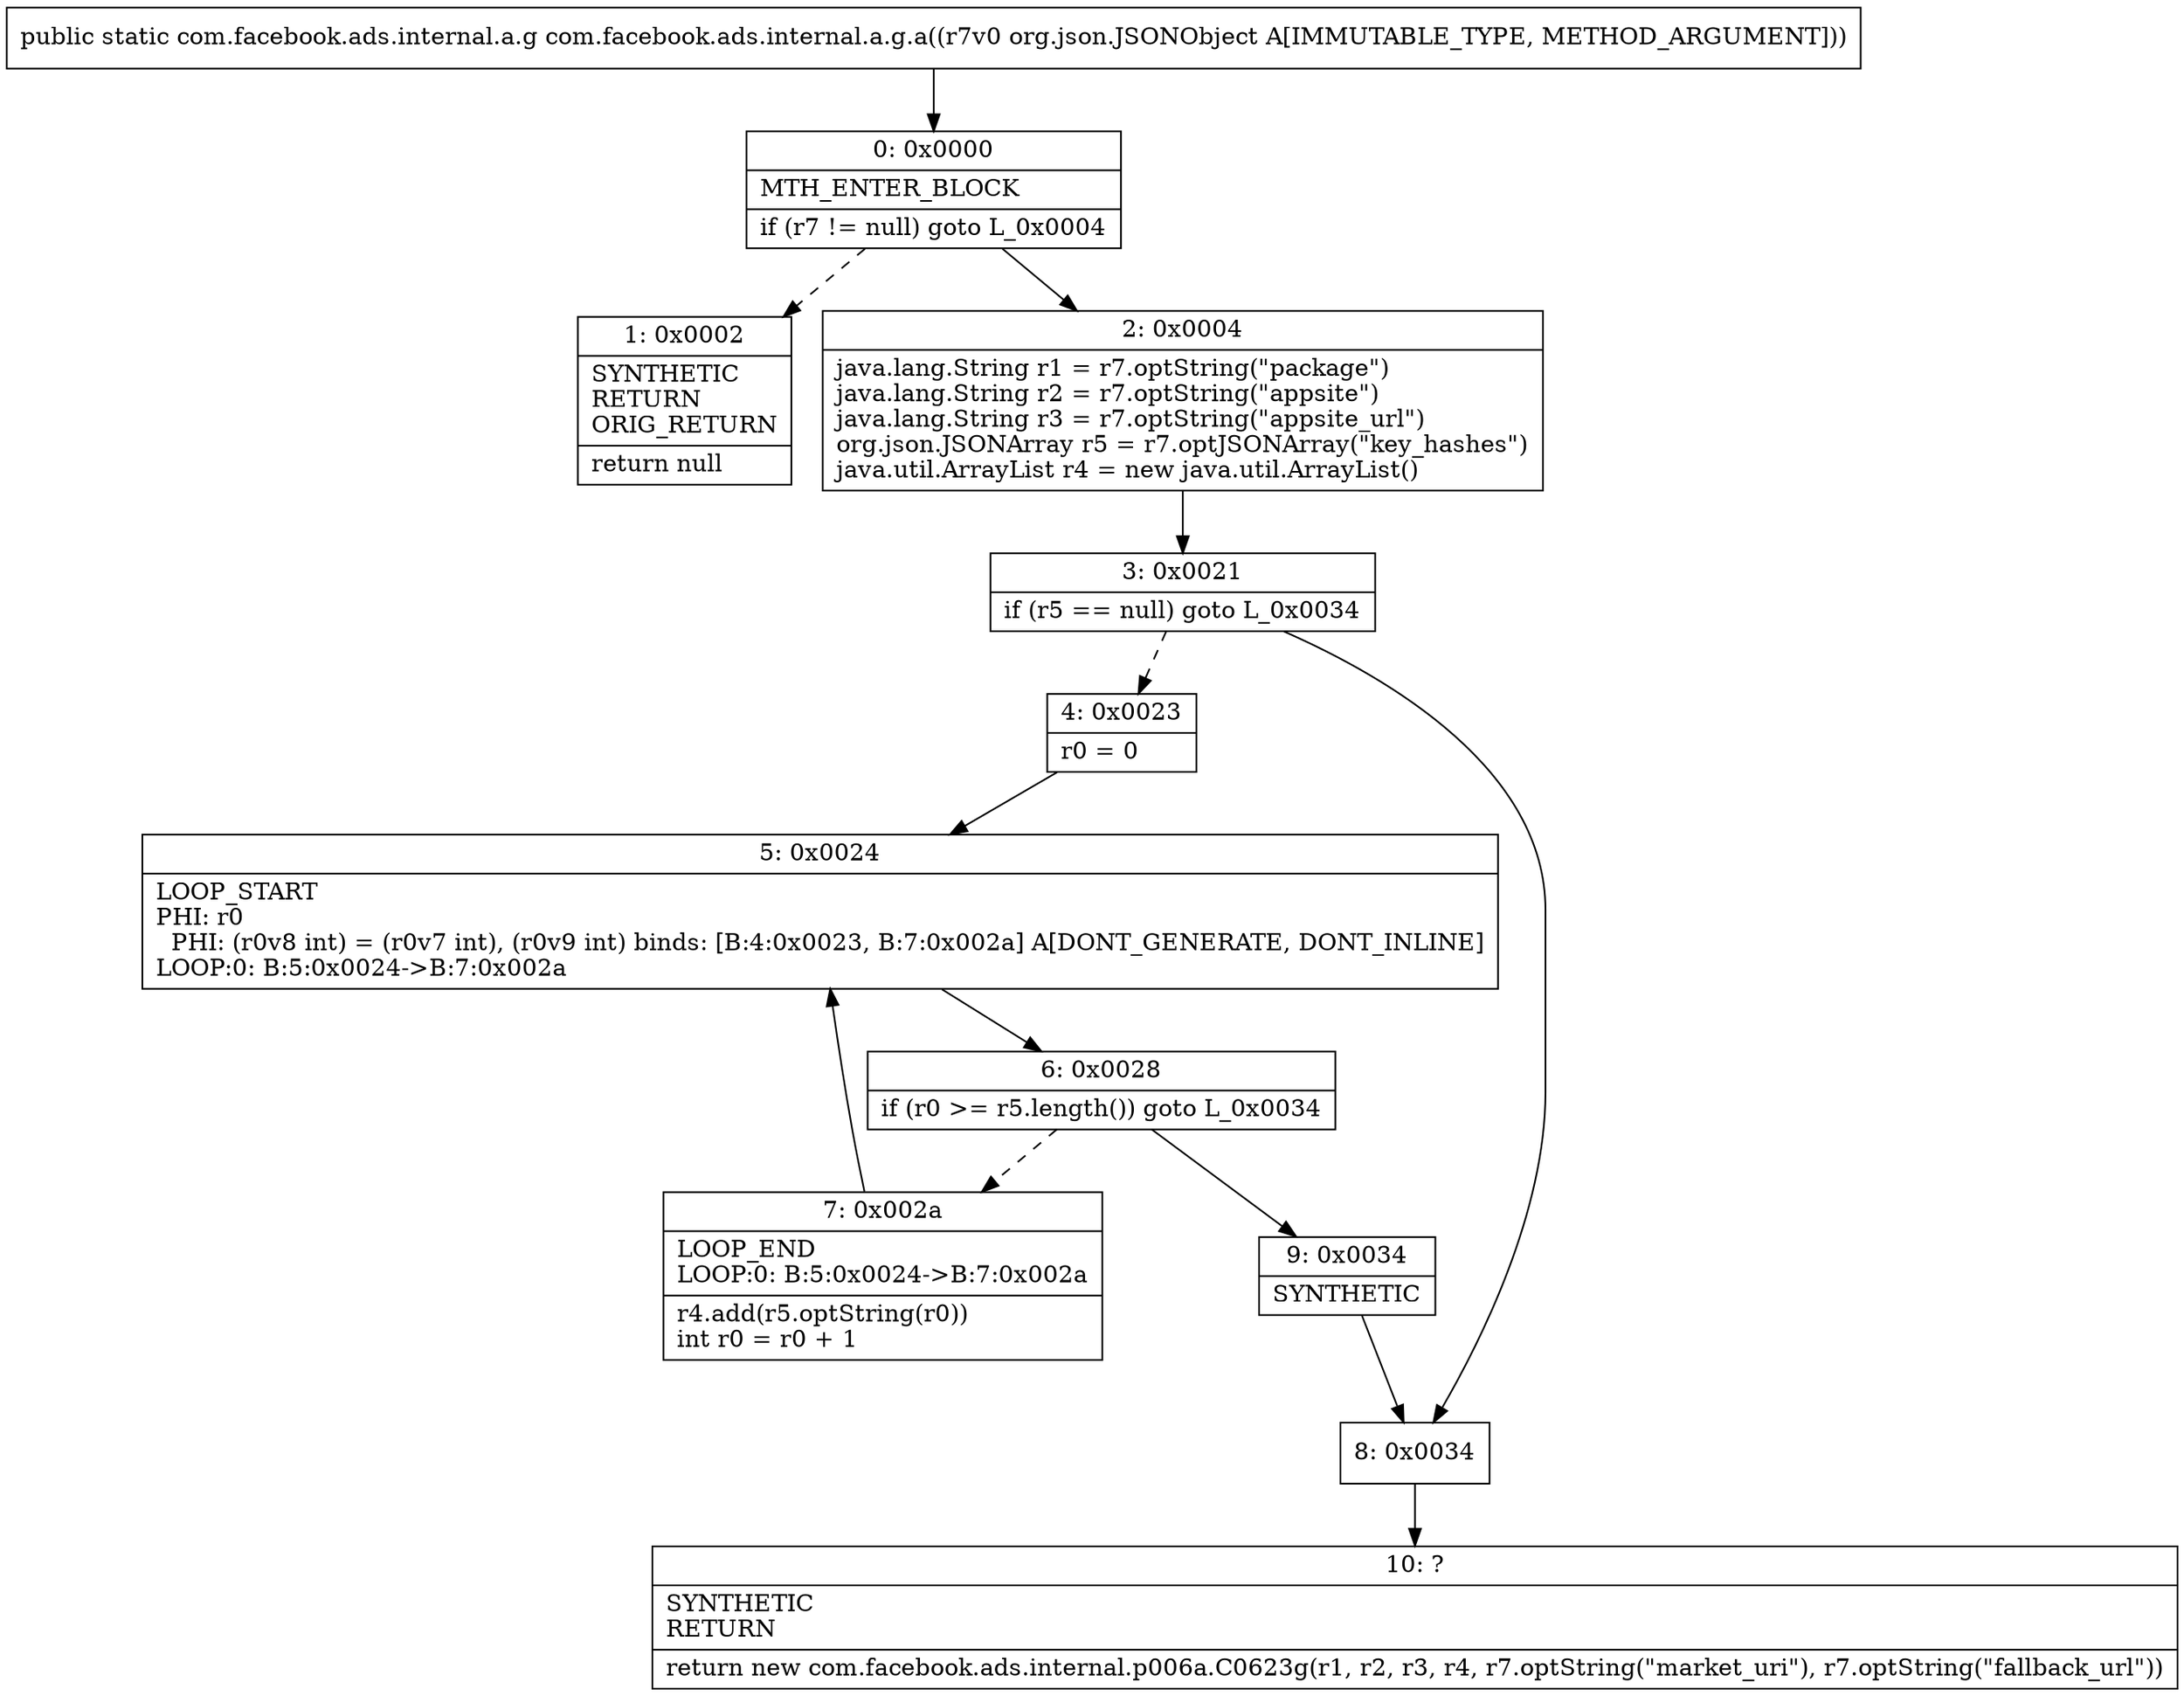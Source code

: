 digraph "CFG forcom.facebook.ads.internal.a.g.a(Lorg\/json\/JSONObject;)Lcom\/facebook\/ads\/internal\/a\/g;" {
Node_0 [shape=record,label="{0\:\ 0x0000|MTH_ENTER_BLOCK\l|if (r7 != null) goto L_0x0004\l}"];
Node_1 [shape=record,label="{1\:\ 0x0002|SYNTHETIC\lRETURN\lORIG_RETURN\l|return null\l}"];
Node_2 [shape=record,label="{2\:\ 0x0004|java.lang.String r1 = r7.optString(\"package\")\ljava.lang.String r2 = r7.optString(\"appsite\")\ljava.lang.String r3 = r7.optString(\"appsite_url\")\lorg.json.JSONArray r5 = r7.optJSONArray(\"key_hashes\")\ljava.util.ArrayList r4 = new java.util.ArrayList()\l}"];
Node_3 [shape=record,label="{3\:\ 0x0021|if (r5 == null) goto L_0x0034\l}"];
Node_4 [shape=record,label="{4\:\ 0x0023|r0 = 0\l}"];
Node_5 [shape=record,label="{5\:\ 0x0024|LOOP_START\lPHI: r0 \l  PHI: (r0v8 int) = (r0v7 int), (r0v9 int) binds: [B:4:0x0023, B:7:0x002a] A[DONT_GENERATE, DONT_INLINE]\lLOOP:0: B:5:0x0024\-\>B:7:0x002a\l}"];
Node_6 [shape=record,label="{6\:\ 0x0028|if (r0 \>= r5.length()) goto L_0x0034\l}"];
Node_7 [shape=record,label="{7\:\ 0x002a|LOOP_END\lLOOP:0: B:5:0x0024\-\>B:7:0x002a\l|r4.add(r5.optString(r0))\lint r0 = r0 + 1\l}"];
Node_8 [shape=record,label="{8\:\ 0x0034}"];
Node_9 [shape=record,label="{9\:\ 0x0034|SYNTHETIC\l}"];
Node_10 [shape=record,label="{10\:\ ?|SYNTHETIC\lRETURN\l|return new com.facebook.ads.internal.p006a.C0623g(r1, r2, r3, r4, r7.optString(\"market_uri\"), r7.optString(\"fallback_url\"))\l}"];
MethodNode[shape=record,label="{public static com.facebook.ads.internal.a.g com.facebook.ads.internal.a.g.a((r7v0 org.json.JSONObject A[IMMUTABLE_TYPE, METHOD_ARGUMENT])) }"];
MethodNode -> Node_0;
Node_0 -> Node_1[style=dashed];
Node_0 -> Node_2;
Node_2 -> Node_3;
Node_3 -> Node_4[style=dashed];
Node_3 -> Node_8;
Node_4 -> Node_5;
Node_5 -> Node_6;
Node_6 -> Node_7[style=dashed];
Node_6 -> Node_9;
Node_7 -> Node_5;
Node_8 -> Node_10;
Node_9 -> Node_8;
}

